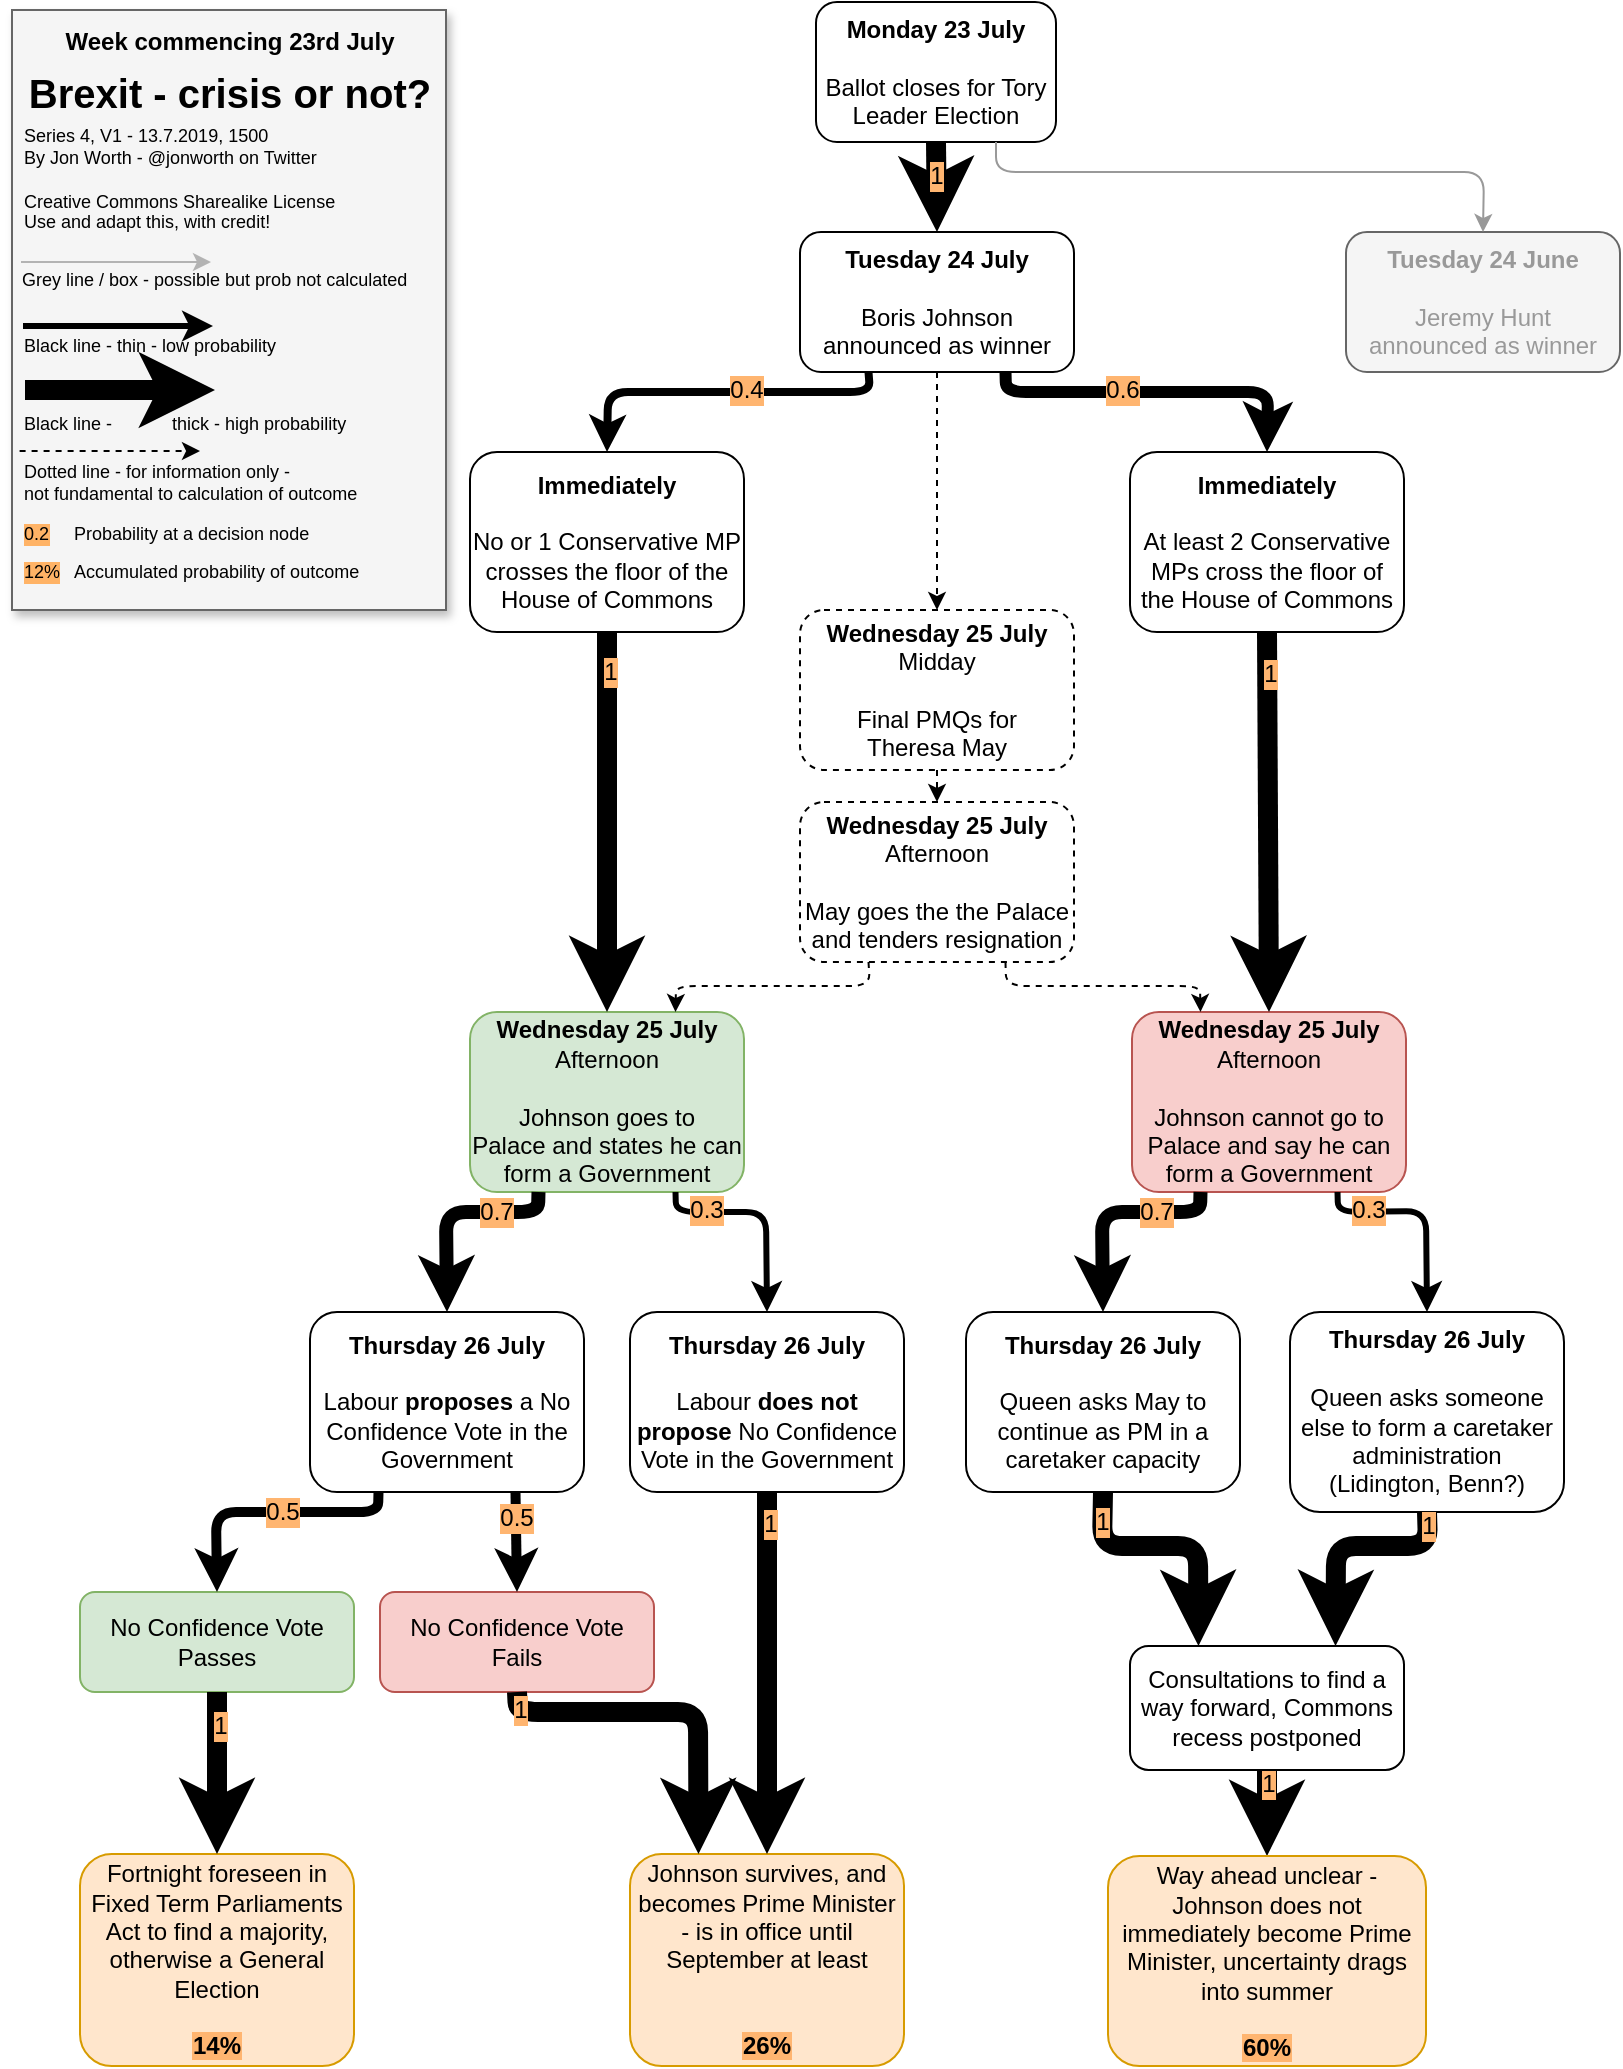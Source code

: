 <mxfile version="10.9.6" type="device"><diagram id="w7UZByPQTa7G_ogRowJR" name="Page-1"><mxGraphModel dx="885" dy="508" grid="1" gridSize="10" guides="1" tooltips="1" connect="1" arrows="1" fold="1" page="1" pageScale="1" pageWidth="827" pageHeight="1169" math="0" shadow="0"><root><mxCell id="0"/><mxCell id="1" parent="0"/><mxCell id="oUnbHNuvV5pfMgsT487--60" value="" style="endArrow=classic;html=1;strokeColor=#000000;strokeWidth=10;entryX=0.5;entryY=0;entryDx=0;entryDy=0;exitX=0.5;exitY=1;exitDx=0;exitDy=0;" edge="1" parent="1" source="oUnbHNuvV5pfMgsT487--53" target="oUnbHNuvV5pfMgsT487--54"><mxGeometry width="50" height="50" relative="1" as="geometry"><mxPoint x="682" y="903" as="sourcePoint"/><mxPoint x="400.4" y="945.4" as="targetPoint"/></mxGeometry></mxCell><mxCell id="oUnbHNuvV5pfMgsT487--61" value="1" style="text;html=1;resizable=0;points=[];align=center;verticalAlign=middle;labelBackgroundColor=#FFB570;" vertex="1" connectable="0" parent="oUnbHNuvV5pfMgsT487--60"><mxGeometry x="-0.826" y="1" relative="1" as="geometry"><mxPoint x="-1" y="3" as="offset"/></mxGeometry></mxCell><mxCell id="oUnbHNuvV5pfMgsT487--1" value="&lt;b&gt;Monday 23 July&lt;/b&gt;&lt;br&gt;&lt;br&gt;Ballot closes for Tory Leader Election" style="rounded=1;whiteSpace=wrap;html=1;" vertex="1" parent="1"><mxGeometry x="415" y="8" width="120" height="70" as="geometry"/></mxCell><mxCell id="oUnbHNuvV5pfMgsT487--2" value="&lt;b&gt;Tuesday 24 July&lt;/b&gt;&lt;br&gt;&lt;br&gt;Boris Johnson announced as winner" style="rounded=1;whiteSpace=wrap;html=1;" vertex="1" parent="1"><mxGeometry x="407" y="123" width="137" height="70" as="geometry"/></mxCell><mxCell id="oUnbHNuvV5pfMgsT487--3" value="&lt;font color=&quot;#999999&quot;&gt;&lt;b&gt;Tuesday 24 June&lt;/b&gt;&lt;br&gt;&lt;br&gt;Jeremy Hunt&lt;br&gt;announced as winner&lt;/font&gt;" style="rounded=1;whiteSpace=wrap;html=1;fillColor=#f5f5f5;strokeColor=#666666;fontColor=#333333;" vertex="1" parent="1"><mxGeometry x="680" y="123" width="137" height="70" as="geometry"/></mxCell><mxCell id="oUnbHNuvV5pfMgsT487--4" value="" style="endArrow=classic;html=1;exitX=0.75;exitY=1;exitDx=0;exitDy=0;entryX=0.5;entryY=0;entryDx=0;entryDy=0;strokeColor=#999999;" edge="1" parent="1" source="oUnbHNuvV5pfMgsT487--1" target="oUnbHNuvV5pfMgsT487--3"><mxGeometry width="50" height="50" relative="1" as="geometry"><mxPoint x="612" y="83" as="sourcePoint"/><mxPoint x="662" y="33" as="targetPoint"/><Array as="points"><mxPoint x="505" y="93"/><mxPoint x="749" y="93"/></Array></mxGeometry></mxCell><mxCell id="oUnbHNuvV5pfMgsT487--6" value="" style="endArrow=classic;html=1;strokeColor=#000000;entryX=0.5;entryY=0;entryDx=0;entryDy=0;exitX=0.5;exitY=1;exitDx=0;exitDy=0;strokeWidth=10;" edge="1" parent="1" source="oUnbHNuvV5pfMgsT487--1" target="oUnbHNuvV5pfMgsT487--2"><mxGeometry width="50" height="50" relative="1" as="geometry"><mxPoint x="242" y="123" as="sourcePoint"/><mxPoint x="292" y="73" as="targetPoint"/></mxGeometry></mxCell><mxCell id="oUnbHNuvV5pfMgsT487--88" value="1" style="text;html=1;resizable=0;points=[];align=center;verticalAlign=middle;labelBackgroundColor=#FFB570;" vertex="1" connectable="0" parent="oUnbHNuvV5pfMgsT487--6"><mxGeometry x="-0.277" relative="1" as="geometry"><mxPoint as="offset"/></mxGeometry></mxCell><mxCell id="oUnbHNuvV5pfMgsT487--7" value="&lt;b&gt;Wednesday 25 July&lt;/b&gt;&lt;br&gt;Midday&lt;br&gt;&lt;br&gt;Final PMQs for&lt;br&gt;Theresa May" style="rounded=1;whiteSpace=wrap;html=1;dashed=1;" vertex="1" parent="1"><mxGeometry x="407" y="312" width="137" height="80" as="geometry"/></mxCell><mxCell id="oUnbHNuvV5pfMgsT487--8" value="&lt;b&gt;Wednesday 25 July&lt;br&gt;&lt;/b&gt;Afternoon&lt;br&gt;&lt;br&gt;May goes the the Palace and tenders resignation" style="rounded=1;whiteSpace=wrap;html=1;dashed=1;" vertex="1" parent="1"><mxGeometry x="407" y="408" width="137" height="80" as="geometry"/></mxCell><mxCell id="oUnbHNuvV5pfMgsT487--10" value="" style="endArrow=classic;html=1;strokeColor=#000000;strokeWidth=1;entryX=0.5;entryY=0;entryDx=0;entryDy=0;exitX=0.5;exitY=1;exitDx=0;exitDy=0;dashed=1;" edge="1" parent="1" source="oUnbHNuvV5pfMgsT487--7" target="oUnbHNuvV5pfMgsT487--8"><mxGeometry width="50" height="50" relative="1" as="geometry"><mxPoint x="572" y="365" as="sourcePoint"/><mxPoint x="572" y="445" as="targetPoint"/></mxGeometry></mxCell><mxCell id="oUnbHNuvV5pfMgsT487--11" value="&lt;b&gt;Immediately&lt;br&gt;&lt;/b&gt;&lt;br&gt;At least 2 Conservative MPs cross the floor of the House of Commons" style="rounded=1;whiteSpace=wrap;html=1;" vertex="1" parent="1"><mxGeometry x="572" y="233" width="137" height="90" as="geometry"/></mxCell><mxCell id="oUnbHNuvV5pfMgsT487--12" value="&lt;b&gt;Immediately&lt;/b&gt;&lt;br&gt;&lt;br&gt;No or 1 Conservative MP crosses the floor of the House of Commons" style="rounded=1;whiteSpace=wrap;html=1;" vertex="1" parent="1"><mxGeometry x="242" y="233" width="137" height="90" as="geometry"/></mxCell><mxCell id="oUnbHNuvV5pfMgsT487--13" value="" style="endArrow=classic;html=1;strokeColor=#000000;strokeWidth=4;entryX=0.5;entryY=0;entryDx=0;entryDy=0;exitX=0.25;exitY=1;exitDx=0;exitDy=0;" edge="1" parent="1" source="oUnbHNuvV5pfMgsT487--2" target="oUnbHNuvV5pfMgsT487--12"><mxGeometry width="50" height="50" relative="1" as="geometry"><mxPoint x="182" y="243" as="sourcePoint"/><mxPoint x="232" y="193" as="targetPoint"/><Array as="points"><mxPoint x="442" y="203"/><mxPoint x="311" y="203"/></Array></mxGeometry></mxCell><mxCell id="oUnbHNuvV5pfMgsT487--23" value="0.4" style="text;html=1;resizable=0;points=[];align=center;verticalAlign=middle;labelBackgroundColor=#FFB570;" vertex="1" connectable="0" parent="oUnbHNuvV5pfMgsT487--13"><mxGeometry x="-0.16" y="-1" relative="1" as="geometry"><mxPoint as="offset"/></mxGeometry></mxCell><mxCell id="oUnbHNuvV5pfMgsT487--14" value="" style="endArrow=classic;html=1;strokeColor=#000000;strokeWidth=6;entryX=0.5;entryY=0;entryDx=0;entryDy=0;exitX=0.75;exitY=1;exitDx=0;exitDy=0;" edge="1" parent="1" source="oUnbHNuvV5pfMgsT487--2" target="oUnbHNuvV5pfMgsT487--11"><mxGeometry width="50" height="50" relative="1" as="geometry"><mxPoint x="441" y="203" as="sourcePoint"/><mxPoint x="396" y="243" as="targetPoint"/><Array as="points"><mxPoint x="510" y="203"/><mxPoint x="641" y="203"/></Array></mxGeometry></mxCell><mxCell id="oUnbHNuvV5pfMgsT487--22" value="0.6" style="text;html=1;resizable=0;points=[];align=center;verticalAlign=middle;labelBackgroundColor=#FFB570;" vertex="1" connectable="0" parent="oUnbHNuvV5pfMgsT487--14"><mxGeometry x="-0.208" y="1" relative="1" as="geometry"><mxPoint as="offset"/></mxGeometry></mxCell><mxCell id="oUnbHNuvV5pfMgsT487--15" value="" style="endArrow=classic;html=1;strokeColor=#000000;strokeWidth=1;exitX=0.5;exitY=1;exitDx=0;exitDy=0;dashed=1;entryX=0.5;entryY=0;entryDx=0;entryDy=0;" edge="1" parent="1" source="oUnbHNuvV5pfMgsT487--2" target="oUnbHNuvV5pfMgsT487--7"><mxGeometry width="50" height="50" relative="1" as="geometry"><mxPoint x="476" y="443" as="sourcePoint"/><mxPoint x="452" y="333" as="targetPoint"/></mxGeometry></mxCell><mxCell id="oUnbHNuvV5pfMgsT487--16" value="&lt;b&gt;Wednesday 25 July&lt;br&gt;&lt;/b&gt;Afternoon&lt;br&gt;&lt;br&gt;Johnson goes to&lt;br&gt;Palace and states he can form a Government" style="rounded=1;whiteSpace=wrap;html=1;fillColor=#d5e8d4;strokeColor=#82b366;" vertex="1" parent="1"><mxGeometry x="242" y="513" width="137" height="90" as="geometry"/></mxCell><mxCell id="oUnbHNuvV5pfMgsT487--17" value="" style="endArrow=classic;html=1;strokeColor=#000000;strokeWidth=10;exitX=0.5;exitY=1;exitDx=0;exitDy=0;entryX=0.5;entryY=0;entryDx=0;entryDy=0;" edge="1" parent="1" source="oUnbHNuvV5pfMgsT487--12" target="oUnbHNuvV5pfMgsT487--16"><mxGeometry width="50" height="50" relative="1" as="geometry"><mxPoint x="192" y="463" as="sourcePoint"/><mxPoint x="242" y="413" as="targetPoint"/></mxGeometry></mxCell><mxCell id="oUnbHNuvV5pfMgsT487--66" value="1" style="text;html=1;resizable=0;points=[];align=center;verticalAlign=middle;labelBackgroundColor=#FFB570;" vertex="1" connectable="0" parent="oUnbHNuvV5pfMgsT487--17"><mxGeometry x="-0.797" y="1" relative="1" as="geometry"><mxPoint as="offset"/></mxGeometry></mxCell><mxCell id="oUnbHNuvV5pfMgsT487--18" value="&lt;b&gt;Wednesday 25 July&lt;br&gt;&lt;/b&gt;Afternoon&lt;br&gt;&lt;br&gt;Johnson cannot go to Palace and say he can form a Government" style="rounded=1;whiteSpace=wrap;html=1;fillColor=#f8cecc;strokeColor=#b85450;" vertex="1" parent="1"><mxGeometry x="573" y="513" width="137" height="90" as="geometry"/></mxCell><mxCell id="oUnbHNuvV5pfMgsT487--19" value="" style="endArrow=classic;html=1;strokeColor=#000000;strokeWidth=10;exitX=0.5;exitY=1;exitDx=0;exitDy=0;entryX=0.5;entryY=0;entryDx=0;entryDy=0;" edge="1" target="oUnbHNuvV5pfMgsT487--18" parent="1" source="oUnbHNuvV5pfMgsT487--11"><mxGeometry width="50" height="50" relative="1" as="geometry"><mxPoint x="731" y="313" as="sourcePoint"/><mxPoint x="637" y="403" as="targetPoint"/></mxGeometry></mxCell><mxCell id="oUnbHNuvV5pfMgsT487--67" value="1" style="text;html=1;resizable=0;points=[];align=center;verticalAlign=middle;labelBackgroundColor=#FFB570;" vertex="1" connectable="0" parent="oUnbHNuvV5pfMgsT487--19"><mxGeometry x="-0.779" y="1" relative="1" as="geometry"><mxPoint as="offset"/></mxGeometry></mxCell><mxCell id="oUnbHNuvV5pfMgsT487--20" value="" style="endArrow=classic;html=1;strokeColor=#000000;strokeWidth=1;entryX=0.75;entryY=0;entryDx=0;entryDy=0;dashed=1;exitX=0.25;exitY=1;exitDx=0;exitDy=0;" edge="1" parent="1" source="oUnbHNuvV5pfMgsT487--8" target="oUnbHNuvV5pfMgsT487--16"><mxGeometry width="50" height="50" relative="1" as="geometry"><mxPoint x="482" y="323" as="sourcePoint"/><mxPoint x="476" y="373" as="targetPoint"/><Array as="points"><mxPoint x="442" y="500"/><mxPoint x="345" y="500"/></Array></mxGeometry></mxCell><mxCell id="oUnbHNuvV5pfMgsT487--21" value="" style="endArrow=classic;html=1;strokeColor=#000000;strokeWidth=1;entryX=0.25;entryY=0;entryDx=0;entryDy=0;dashed=1;exitX=0.75;exitY=1;exitDx=0;exitDy=0;" edge="1" parent="1" source="oUnbHNuvV5pfMgsT487--8" target="oUnbHNuvV5pfMgsT487--18"><mxGeometry width="50" height="50" relative="1" as="geometry"><mxPoint x="441" y="453" as="sourcePoint"/><mxPoint x="405" y="523" as="targetPoint"/><Array as="points"><mxPoint x="510" y="500"/><mxPoint x="607" y="500"/></Array></mxGeometry></mxCell><mxCell id="oUnbHNuvV5pfMgsT487--24" value="&lt;b&gt;Thursday 26 July&lt;/b&gt;&lt;br&gt;&lt;br&gt;Labour &lt;b&gt;proposes&lt;/b&gt; a No Confidence Vote in the Government" style="rounded=1;whiteSpace=wrap;html=1;" vertex="1" parent="1"><mxGeometry x="162" y="663" width="137" height="90" as="geometry"/></mxCell><mxCell id="oUnbHNuvV5pfMgsT487--25" value="&lt;b&gt;Thursday 26 July&lt;/b&gt;&lt;br&gt;&lt;br&gt;Labour &lt;b&gt;does not propose&lt;/b&gt; No Confidence Vote in the Government" style="rounded=1;whiteSpace=wrap;html=1;" vertex="1" parent="1"><mxGeometry x="322" y="663" width="137" height="90" as="geometry"/></mxCell><mxCell id="oUnbHNuvV5pfMgsT487--26" value="" style="endArrow=classic;html=1;strokeColor=#000000;strokeWidth=7;entryX=0.5;entryY=0;entryDx=0;entryDy=0;exitX=0.25;exitY=1;exitDx=0;exitDy=0;" edge="1" parent="1" source="oUnbHNuvV5pfMgsT487--16" target="oUnbHNuvV5pfMgsT487--24"><mxGeometry width="50" height="50" relative="1" as="geometry"><mxPoint x="152" y="653" as="sourcePoint"/><mxPoint x="202" y="603" as="targetPoint"/><Array as="points"><mxPoint x="276" y="613"/><mxPoint x="230" y="613"/></Array></mxGeometry></mxCell><mxCell id="oUnbHNuvV5pfMgsT487--38" value="0.7" style="text;html=1;resizable=0;points=[];align=center;verticalAlign=middle;labelBackgroundColor=#FFB570;" vertex="1" connectable="0" parent="oUnbHNuvV5pfMgsT487--26"><mxGeometry x="-0.408" relative="1" as="geometry"><mxPoint as="offset"/></mxGeometry></mxCell><mxCell id="oUnbHNuvV5pfMgsT487--27" value="" style="endArrow=classic;html=1;strokeColor=#000000;strokeWidth=3;entryX=0.5;entryY=0;entryDx=0;entryDy=0;exitX=0.75;exitY=1;exitDx=0;exitDy=0;" edge="1" parent="1" source="oUnbHNuvV5pfMgsT487--16" target="oUnbHNuvV5pfMgsT487--25"><mxGeometry width="50" height="50" relative="1" as="geometry"><mxPoint x="286" y="613" as="sourcePoint"/><mxPoint x="241" y="673" as="targetPoint"/><Array as="points"><mxPoint x="345" y="613"/><mxPoint x="390" y="613"/></Array></mxGeometry></mxCell><mxCell id="oUnbHNuvV5pfMgsT487--39" value="0.3" style="text;html=1;resizable=0;points=[];align=center;verticalAlign=middle;labelBackgroundColor=#FFB570;" vertex="1" connectable="0" parent="oUnbHNuvV5pfMgsT487--27"><mxGeometry x="-0.52" y="1" relative="1" as="geometry"><mxPoint as="offset"/></mxGeometry></mxCell><mxCell id="oUnbHNuvV5pfMgsT487--29" value="&lt;span style=&quot;font-weight: normal&quot;&gt;No Confidence Vote Passes&lt;/span&gt;" style="rounded=1;whiteSpace=wrap;html=1;fontStyle=1;fillColor=#d5e8d4;strokeColor=#82b366;" vertex="1" parent="1"><mxGeometry x="47" y="803" width="137" height="50" as="geometry"/></mxCell><mxCell id="oUnbHNuvV5pfMgsT487--30" value="&lt;span style=&quot;font-weight: normal&quot;&gt;No Confidence Vote Fails&lt;/span&gt;" style="rounded=1;whiteSpace=wrap;html=1;fontStyle=1;fillColor=#f8cecc;strokeColor=#b85450;" vertex="1" parent="1"><mxGeometry x="197" y="803" width="137" height="50" as="geometry"/></mxCell><mxCell id="oUnbHNuvV5pfMgsT487--31" value="" style="endArrow=classic;html=1;strokeColor=#000000;strokeWidth=5;entryX=0.5;entryY=0;entryDx=0;entryDy=0;exitX=0.25;exitY=1;exitDx=0;exitDy=0;" edge="1" parent="1" source="oUnbHNuvV5pfMgsT487--24" target="oUnbHNuvV5pfMgsT487--29"><mxGeometry width="50" height="50" relative="1" as="geometry"><mxPoint x="232" y="1003" as="sourcePoint"/><mxPoint x="282" y="953" as="targetPoint"/><Array as="points"><mxPoint x="196" y="763"/><mxPoint x="115" y="763"/></Array></mxGeometry></mxCell><mxCell id="oUnbHNuvV5pfMgsT487--40" value="0.5" style="text;html=1;resizable=0;points=[];align=center;verticalAlign=middle;labelBackgroundColor=#FFB570;" vertex="1" connectable="0" parent="oUnbHNuvV5pfMgsT487--31"><mxGeometry x="-0.115" relative="1" as="geometry"><mxPoint as="offset"/></mxGeometry></mxCell><mxCell id="oUnbHNuvV5pfMgsT487--32" value="" style="endArrow=classic;html=1;strokeColor=#000000;strokeWidth=5;entryX=0.5;entryY=0;entryDx=0;entryDy=0;exitX=0.75;exitY=1;exitDx=0;exitDy=0;" edge="1" parent="1" source="oUnbHNuvV5pfMgsT487--24" target="oUnbHNuvV5pfMgsT487--30"><mxGeometry width="50" height="50" relative="1" as="geometry"><mxPoint x="206" y="763" as="sourcePoint"/><mxPoint x="141" y="813" as="targetPoint"/></mxGeometry></mxCell><mxCell id="oUnbHNuvV5pfMgsT487--41" value="0.5" style="text;html=1;resizable=0;points=[];align=center;verticalAlign=middle;labelBackgroundColor=#FFB570;" vertex="1" connectable="0" parent="oUnbHNuvV5pfMgsT487--32"><mxGeometry x="-0.506" relative="1" as="geometry"><mxPoint as="offset"/></mxGeometry></mxCell><mxCell id="oUnbHNuvV5pfMgsT487--33" value="Johnson survives, and becomes Prime Minister - is in office until September at least&lt;br&gt;&lt;br&gt;&lt;br&gt;&lt;b style=&quot;background-color: rgb(255 , 181 , 112)&quot;&gt;26%&lt;/b&gt;" style="rounded=1;whiteSpace=wrap;html=1;fillColor=#ffe6cc;strokeColor=#d79b00;" vertex="1" parent="1"><mxGeometry x="322" y="934" width="137" height="106" as="geometry"/></mxCell><mxCell id="oUnbHNuvV5pfMgsT487--34" value="" style="endArrow=classic;html=1;strokeColor=#000000;strokeWidth=10;exitX=0.5;exitY=1;exitDx=0;exitDy=0;entryX=0.25;entryY=0;entryDx=0;entryDy=0;" edge="1" parent="1" source="oUnbHNuvV5pfMgsT487--30" target="oUnbHNuvV5pfMgsT487--33"><mxGeometry width="50" height="50" relative="1" as="geometry"><mxPoint x="432" y="873" as="sourcePoint"/><mxPoint x="482" y="823" as="targetPoint"/><Array as="points"><mxPoint x="266" y="863"/><mxPoint x="356" y="863"/></Array></mxGeometry></mxCell><mxCell id="oUnbHNuvV5pfMgsT487--43" value="1" style="text;html=1;resizable=0;points=[];align=center;verticalAlign=middle;labelBackgroundColor=#FFB570;" vertex="1" connectable="0" parent="oUnbHNuvV5pfMgsT487--34"><mxGeometry x="-0.404" y="-1" relative="1" as="geometry"><mxPoint x="-40.5" y="-2" as="offset"/></mxGeometry></mxCell><mxCell id="oUnbHNuvV5pfMgsT487--35" value="" style="endArrow=classic;html=1;strokeColor=#000000;strokeWidth=10;exitX=0.5;exitY=1;exitDx=0;exitDy=0;entryX=0.5;entryY=0;entryDx=0;entryDy=0;" edge="1" parent="1" source="oUnbHNuvV5pfMgsT487--25" target="oUnbHNuvV5pfMgsT487--33"><mxGeometry width="50" height="50" relative="1" as="geometry"><mxPoint x="291" y="863" as="sourcePoint"/><mxPoint x="372" y="923" as="targetPoint"/></mxGeometry></mxCell><mxCell id="oUnbHNuvV5pfMgsT487--42" value="1" style="text;html=1;resizable=0;points=[];align=center;verticalAlign=middle;labelBackgroundColor=#FFB570;" vertex="1" connectable="0" parent="oUnbHNuvV5pfMgsT487--35"><mxGeometry x="-0.826" y="1" relative="1" as="geometry"><mxPoint as="offset"/></mxGeometry></mxCell><mxCell id="oUnbHNuvV5pfMgsT487--36" value="Fortnight foreseen in Fixed Term Parliaments Act to find a majority, otherwise a General Election&lt;br&gt;&lt;br&gt;&lt;b style=&quot;background-color: rgb(255 , 181 , 112)&quot;&gt;14%&lt;/b&gt;" style="rounded=1;whiteSpace=wrap;html=1;fillColor=#ffe6cc;strokeColor=#d79b00;" vertex="1" parent="1"><mxGeometry x="47" y="934" width="137" height="106" as="geometry"/></mxCell><mxCell id="oUnbHNuvV5pfMgsT487--37" value="" style="endArrow=classic;html=1;strokeColor=#000000;strokeWidth=10;entryX=0.5;entryY=0;entryDx=0;entryDy=0;exitX=0.5;exitY=1;exitDx=0;exitDy=0;" edge="1" parent="1" source="oUnbHNuvV5pfMgsT487--29" target="oUnbHNuvV5pfMgsT487--36"><mxGeometry width="50" height="50" relative="1" as="geometry"><mxPoint x="212" y="913" as="sourcePoint"/><mxPoint x="262" y="863" as="targetPoint"/></mxGeometry></mxCell><mxCell id="oUnbHNuvV5pfMgsT487--44" value="1" style="text;html=1;resizable=0;points=[];align=center;verticalAlign=middle;labelBackgroundColor=#FFB570;" vertex="1" connectable="0" parent="oUnbHNuvV5pfMgsT487--37"><mxGeometry x="-0.578" y="1" relative="1" as="geometry"><mxPoint as="offset"/></mxGeometry></mxCell><mxCell id="oUnbHNuvV5pfMgsT487--45" value="&lt;b&gt;Thursday 26 July&lt;/b&gt;&lt;br&gt;&lt;br&gt;Queen asks May to continue as PM in a caretaker capacity" style="rounded=1;whiteSpace=wrap;html=1;" vertex="1" parent="1"><mxGeometry x="490" y="663" width="137" height="90" as="geometry"/></mxCell><mxCell id="oUnbHNuvV5pfMgsT487--46" value="&lt;b&gt;Thursday 26 July&lt;/b&gt;&lt;br&gt;&lt;br&gt;Queen asks someone else to form a caretaker administration&lt;br&gt;(Lidington, Benn?)" style="rounded=1;whiteSpace=wrap;html=1;" vertex="1" parent="1"><mxGeometry x="652" y="663" width="137" height="100" as="geometry"/></mxCell><mxCell id="oUnbHNuvV5pfMgsT487--47" value="" style="endArrow=classic;html=1;strokeColor=#000000;strokeWidth=7;exitX=0.25;exitY=1;exitDx=0;exitDy=0;entryX=0.5;entryY=0;entryDx=0;entryDy=0;" edge="1" parent="1" source="oUnbHNuvV5pfMgsT487--18" target="oUnbHNuvV5pfMgsT487--45"><mxGeometry width="50" height="50" relative="1" as="geometry"><mxPoint x="605.5" y="602.9" as="sourcePoint"/><mxPoint x="607" y="633" as="targetPoint"/><Array as="points"><mxPoint x="607" y="613"/><mxPoint x="558" y="613"/></Array></mxGeometry></mxCell><mxCell id="oUnbHNuvV5pfMgsT487--48" value="0.7" style="text;html=1;resizable=0;points=[];align=center;verticalAlign=middle;labelBackgroundColor=#FFB570;" vertex="1" connectable="0" parent="oUnbHNuvV5pfMgsT487--47"><mxGeometry x="-0.408" relative="1" as="geometry"><mxPoint as="offset"/></mxGeometry></mxCell><mxCell id="oUnbHNuvV5pfMgsT487--49" value="" style="endArrow=classic;html=1;strokeColor=#000000;strokeWidth=3;exitX=0.75;exitY=1;exitDx=0;exitDy=0;entryX=0.5;entryY=0;entryDx=0;entryDy=0;" edge="1" parent="1" source="oUnbHNuvV5pfMgsT487--18" target="oUnbHNuvV5pfMgsT487--46"><mxGeometry width="50" height="50" relative="1" as="geometry"><mxPoint x="674.8" y="602.9" as="sourcePoint"/><mxPoint x="772" y="623" as="targetPoint"/><Array as="points"><mxPoint x="676" y="613"/><mxPoint x="720" y="612.5"/></Array></mxGeometry></mxCell><mxCell id="oUnbHNuvV5pfMgsT487--50" value="0.3" style="text;html=1;resizable=0;points=[];align=center;verticalAlign=middle;labelBackgroundColor=#FFB570;" vertex="1" connectable="0" parent="oUnbHNuvV5pfMgsT487--49"><mxGeometry x="-0.52" y="1" relative="1" as="geometry"><mxPoint as="offset"/></mxGeometry></mxCell><mxCell id="oUnbHNuvV5pfMgsT487--53" value="Consultations to find a way forward, Commons recess postponed" style="rounded=1;whiteSpace=wrap;html=1;" vertex="1" parent="1"><mxGeometry x="572" y="830" width="137" height="62" as="geometry"/></mxCell><mxCell id="oUnbHNuvV5pfMgsT487--54" value="Way ahead unclear - Johnson does not immediately become Prime Minister, uncertainty drags into summer&lt;br&gt;&lt;br&gt;&lt;b style=&quot;background-color: rgb(255 , 181 , 112)&quot;&gt;60%&lt;/b&gt;" style="rounded=1;whiteSpace=wrap;html=1;fillColor=#ffe6cc;strokeColor=#d79b00;" vertex="1" parent="1"><mxGeometry x="561" y="935" width="159" height="105" as="geometry"/></mxCell><mxCell id="oUnbHNuvV5pfMgsT487--57" value="" style="endArrow=classic;html=1;strokeColor=#000000;strokeWidth=10;entryX=0.25;entryY=0;entryDx=0;entryDy=0;exitX=0.5;exitY=1;exitDx=0;exitDy=0;" edge="1" parent="1" source="oUnbHNuvV5pfMgsT487--45" target="oUnbHNuvV5pfMgsT487--53"><mxGeometry width="50" height="50" relative="1" as="geometry"><mxPoint x="542" y="823" as="sourcePoint"/><mxPoint x="592" y="773" as="targetPoint"/><Array as="points"><mxPoint x="558" y="780"/><mxPoint x="606" y="780"/></Array></mxGeometry></mxCell><mxCell id="oUnbHNuvV5pfMgsT487--62" value="1" style="text;html=1;resizable=0;points=[];align=center;verticalAlign=middle;labelBackgroundColor=#FFB570;" vertex="1" connectable="0" parent="oUnbHNuvV5pfMgsT487--57"><mxGeometry x="-0.758" y="2" relative="1" as="geometry"><mxPoint x="-2" as="offset"/></mxGeometry></mxCell><mxCell id="oUnbHNuvV5pfMgsT487--58" value="" style="endArrow=classic;html=1;strokeColor=#000000;strokeWidth=10;entryX=0.75;entryY=0;entryDx=0;entryDy=0;exitX=0.5;exitY=1;exitDx=0;exitDy=0;" edge="1" parent="1" source="oUnbHNuvV5pfMgsT487--46" target="oUnbHNuvV5pfMgsT487--53"><mxGeometry width="50" height="50" relative="1" as="geometry"><mxPoint x="568.4" y="763" as="sourcePoint"/><mxPoint x="616.4" y="827.8" as="targetPoint"/><Array as="points"><mxPoint x="721" y="780"/><mxPoint x="675" y="780"/></Array></mxGeometry></mxCell><mxCell id="oUnbHNuvV5pfMgsT487--63" value="1" style="text;html=1;resizable=0;points=[];align=center;verticalAlign=middle;labelBackgroundColor=#FFB570;" vertex="1" connectable="0" parent="oUnbHNuvV5pfMgsT487--58"><mxGeometry x="-0.581" y="-2" relative="1" as="geometry"><mxPoint x="6.5" y="-8" as="offset"/></mxGeometry></mxCell><mxCell id="oUnbHNuvV5pfMgsT487--68" value="" style="rounded=0;whiteSpace=wrap;html=1;labelBackgroundColor=none;strokeColor=#666666;fontSize=10;fontColor=#333333;fillColor=#f5f5f5;shadow=1;" vertex="1" parent="1"><mxGeometry x="13" y="12" width="217" height="300" as="geometry"/></mxCell><mxCell id="oUnbHNuvV5pfMgsT487--69" value="Grey line / box - possible but prob not calculated" style="text;html=1;resizable=0;points=[];autosize=1;align=left;verticalAlign=top;spacingTop=-4;fontSize=9;" vertex="1" parent="1"><mxGeometry x="16" y="139" width="210" height="10" as="geometry"/></mxCell><mxCell id="oUnbHNuvV5pfMgsT487--70" value="&lt;b&gt;&lt;font style=&quot;font-size: 12px&quot;&gt;Week commencing&amp;nbsp;&lt;/font&gt;&lt;span style=&quot;font-size: 12px&quot;&gt;23rd July&lt;/span&gt;&lt;br&gt;&lt;font style=&quot;font-size: 20px&quot;&gt;Brexit - crisis or not?&lt;/font&gt;&lt;br&gt;&lt;/b&gt;" style="text;html=1;strokeColor=none;fillColor=none;spacing=5;spacingTop=-20;whiteSpace=wrap;overflow=hidden;rounded=0;labelBackgroundColor=none;fontSize=24;align=center;" vertex="1" parent="1"><mxGeometry x="13.5" y="20" width="216" height="44" as="geometry"/></mxCell><mxCell id="oUnbHNuvV5pfMgsT487--71" value="" style="endArrow=classic;html=1;strokeColor=#B3B3B3;strokeWidth=1;fillColor=#000000;fontSize=9;" edge="1" parent="1"><mxGeometry width="50" height="50" relative="1" as="geometry"><mxPoint x="17.5" y="138" as="sourcePoint"/><mxPoint x="112.5" y="138" as="targetPoint"/></mxGeometry></mxCell><mxCell id="oUnbHNuvV5pfMgsT487--72" value="Black line - thin - low probability" style="text;html=1;resizable=0;points=[];autosize=1;align=left;verticalAlign=top;spacingTop=-4;fontSize=9;" vertex="1" parent="1"><mxGeometry x="17" y="172" width="180" height="20" as="geometry"/></mxCell><mxCell id="oUnbHNuvV5pfMgsT487--73" value="" style="endArrow=classic;html=1;strokeColor=#000000;strokeWidth=3;fillColor=#000000;fontSize=9;" edge="1" parent="1"><mxGeometry width="50" height="50" relative="1" as="geometry"><mxPoint x="18.5" y="170" as="sourcePoint"/><mxPoint x="113.5" y="170" as="targetPoint"/></mxGeometry></mxCell><mxCell id="oUnbHNuvV5pfMgsT487--74" value="Black line -&amp;nbsp; &amp;nbsp; &amp;nbsp; &amp;nbsp; &amp;nbsp; &amp;nbsp; thick - high probability" style="text;html=1;resizable=0;points=[];autosize=1;align=left;verticalAlign=top;spacingTop=-4;fontSize=9;" vertex="1" parent="1"><mxGeometry x="16.5" y="211" width="180" height="10" as="geometry"/></mxCell><mxCell id="oUnbHNuvV5pfMgsT487--75" value="" style="endArrow=classic;html=1;strokeColor=#000000;strokeWidth=10;fillColor=#000000;fontSize=9;" edge="1" parent="1"><mxGeometry width="50" height="50" relative="1" as="geometry"><mxPoint x="19.5" y="202" as="sourcePoint"/><mxPoint x="114.5" y="202" as="targetPoint"/></mxGeometry></mxCell><mxCell id="oUnbHNuvV5pfMgsT487--76" value="0.2" style="text;html=1;resizable=0;points=[];autosize=1;align=left;verticalAlign=top;spacingTop=-4;labelBackgroundColor=#FFB366;fontSize=9;" vertex="1" parent="1"><mxGeometry x="16.5" y="265.5" width="30" height="20" as="geometry"/></mxCell><mxCell id="oUnbHNuvV5pfMgsT487--77" value="Probability at a decision node" style="text;html=1;resizable=0;points=[];autosize=1;align=left;verticalAlign=top;spacingTop=-4;fontSize=9;" vertex="1" parent="1"><mxGeometry x="41.5" y="265.5" width="150" height="10" as="geometry"/></mxCell><mxCell id="oUnbHNuvV5pfMgsT487--78" value="&lt;div style=&quot;font-size: 9px&quot;&gt;&lt;span style=&quot;font-size: 9px&quot;&gt;Series 4, V1 - 13.7&lt;/span&gt;&lt;span&gt;.2019, 1500&lt;/span&gt;&lt;/div&gt;&lt;div style=&quot;font-size: 9px&quot;&gt;&lt;span&gt;By Jon Worth - @jonworth on Twitter&lt;/span&gt;&lt;/div&gt;&lt;div style=&quot;font-size: 9px&quot;&gt;&lt;span&gt;&lt;br&gt;&lt;/span&gt;&lt;/div&gt;&lt;div style=&quot;font-size: 9px&quot;&gt;&lt;span&gt;Creative Commons Sharealike License&lt;/span&gt;&lt;/div&gt;&lt;div style=&quot;font-size: 9px&quot;&gt;&lt;span&gt;Use and adapt this, with credit!&lt;/span&gt;&lt;/div&gt;&lt;font style=&quot;font-size: 9px&quot;&gt;&lt;br style=&quot;font-size: 9px&quot;&gt;&lt;/font&gt;" style="text;html=1;strokeColor=none;fillColor=none;align=left;verticalAlign=middle;whiteSpace=wrap;rounded=0;labelBackgroundColor=none;fontSize=9;fontColor=#000000;" vertex="1" parent="1"><mxGeometry x="17" y="76" width="212" height="51" as="geometry"/></mxCell><mxCell id="oUnbHNuvV5pfMgsT487--80" value="Dotted line - for information only -&lt;br&gt;not fundamental to calculation of outcome" style="text;html=1;resizable=0;points=[];autosize=1;align=left;verticalAlign=top;spacingTop=-4;fontSize=9;" vertex="1" parent="1"><mxGeometry x="17" y="235" width="180" height="20" as="geometry"/></mxCell><mxCell id="oUnbHNuvV5pfMgsT487--83" value="Accumulated probability of outcome" style="text;html=1;resizable=0;points=[];autosize=1;align=left;verticalAlign=top;spacingTop=-4;fontSize=9;" vertex="1" parent="1"><mxGeometry x="41.5" y="284.5" width="170" height="10" as="geometry"/></mxCell><mxCell id="oUnbHNuvV5pfMgsT487--84" value="12%" style="text;html=1;resizable=0;points=[];autosize=1;align=left;verticalAlign=top;spacingTop=-4;labelBackgroundColor=#FFB366;fontSize=9;" vertex="1" parent="1"><mxGeometry x="16.5" y="284.5" width="40" height="10" as="geometry"/></mxCell><mxCell id="oUnbHNuvV5pfMgsT487--87" value="" style="endArrow=classic;html=1;strokeColor=#000000;strokeWidth=1;exitX=0.5;exitY=1;exitDx=0;exitDy=0;dashed=1;" edge="1" parent="1"><mxGeometry width="50" height="50" relative="1" as="geometry"><mxPoint x="16.8" y="232.5" as="sourcePoint"/><mxPoint x="107" y="232.5" as="targetPoint"/></mxGeometry></mxCell></root></mxGraphModel></diagram></mxfile>